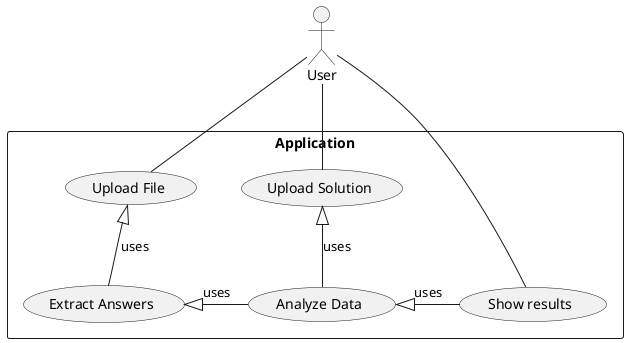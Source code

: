 @startuml usecase-diagram

actor User

rectangle Application {
    usecase "Upload File" as upload
    usecase "Upload Solution" as solution
    usecase "Extract Answers" as extract
    usecase "Analyze Data" as analyze
    usecase "Show results" as results

    upload <|-- extract : uses
    solution <|-- analyze : uses
    analyze -|> extract : uses
    analyze <|- results : uses
}

User -- upload
User -- solution
User -- results

@enduml